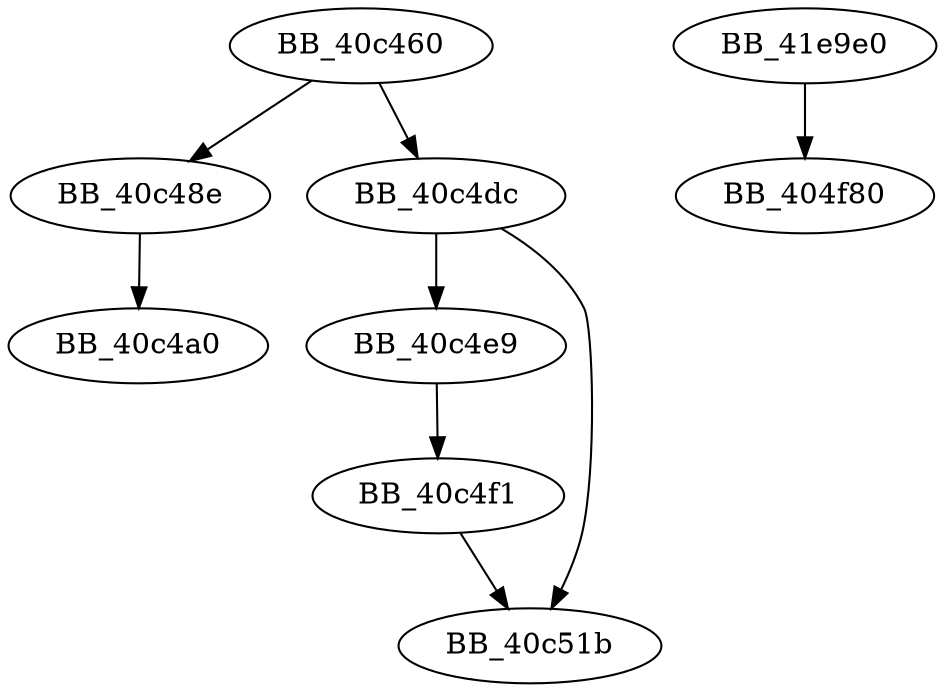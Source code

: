 DiGraph sub_40C460{
BB_40c460->BB_40c48e
BB_40c460->BB_40c4dc
BB_40c48e->BB_40c4a0
BB_40c4dc->BB_40c4e9
BB_40c4dc->BB_40c51b
BB_40c4e9->BB_40c4f1
BB_40c4f1->BB_40c51b
BB_41e9e0->BB_404f80
}
